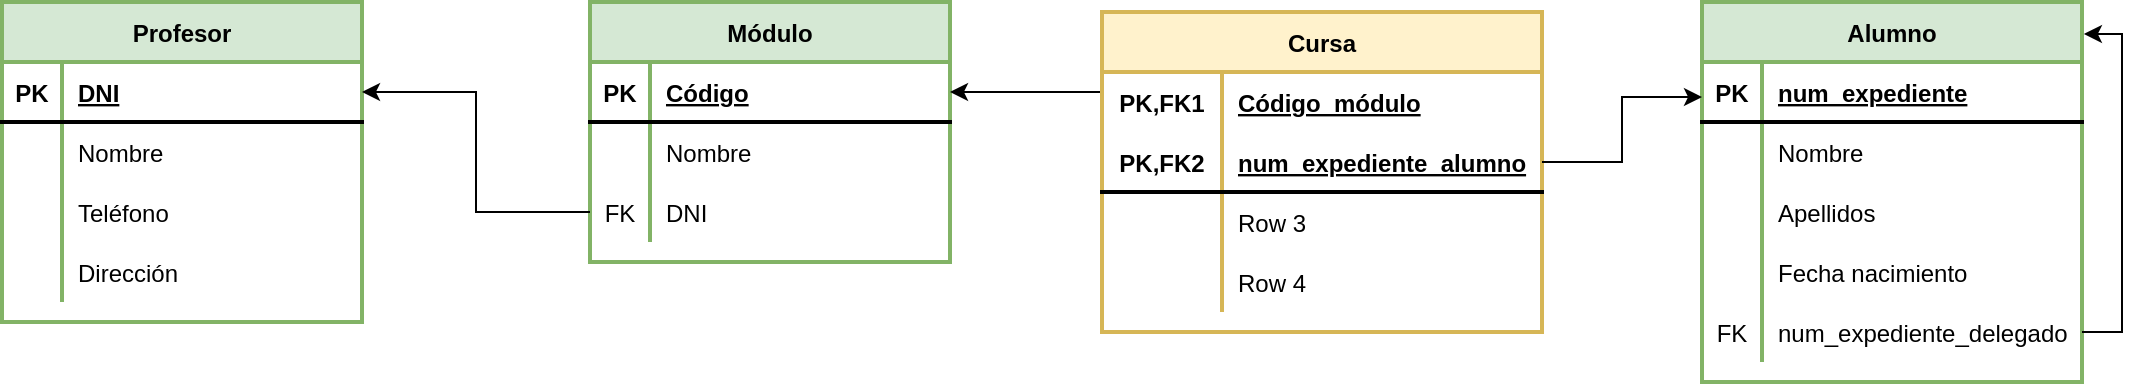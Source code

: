 <mxfile version="20.5.1" type="github">
  <diagram id="XY6SGooclHtHGIAG2j42" name="Página-1">
    <mxGraphModel dx="1422" dy="727" grid="1" gridSize="10" guides="1" tooltips="1" connect="1" arrows="1" fold="1" page="1" pageScale="1" pageWidth="827" pageHeight="1169" math="0" shadow="0">
      <root>
        <mxCell id="0" />
        <mxCell id="1" parent="0" />
        <mxCell id="VIJ7RI37V14eJGJ-_XWk-1" value="Módulo" style="shape=table;startSize=30;container=1;collapsible=1;childLayout=tableLayout;fixedRows=1;rowLines=0;fontStyle=1;align=center;resizeLast=1;strokeWidth=2;fillColor=#d5e8d4;strokeColor=#82b366;" vertex="1" parent="1">
          <mxGeometry x="324" y="140" width="180" height="130" as="geometry" />
        </mxCell>
        <mxCell id="VIJ7RI37V14eJGJ-_XWk-2" value="" style="shape=tableRow;horizontal=0;startSize=0;swimlaneHead=0;swimlaneBody=0;fillColor=none;collapsible=0;dropTarget=0;points=[[0,0.5],[1,0.5]];portConstraint=eastwest;top=0;left=0;right=0;bottom=1;strokeWidth=2;" vertex="1" parent="VIJ7RI37V14eJGJ-_XWk-1">
          <mxGeometry y="30" width="180" height="30" as="geometry" />
        </mxCell>
        <mxCell id="VIJ7RI37V14eJGJ-_XWk-3" value="PK" style="shape=partialRectangle;connectable=0;fillColor=none;top=0;left=0;bottom=0;right=0;fontStyle=1;overflow=hidden;strokeWidth=2;" vertex="1" parent="VIJ7RI37V14eJGJ-_XWk-2">
          <mxGeometry width="30" height="30" as="geometry">
            <mxRectangle width="30" height="30" as="alternateBounds" />
          </mxGeometry>
        </mxCell>
        <mxCell id="VIJ7RI37V14eJGJ-_XWk-4" value="Código" style="shape=partialRectangle;connectable=0;fillColor=none;top=0;left=0;bottom=0;right=0;align=left;spacingLeft=6;fontStyle=5;overflow=hidden;strokeWidth=2;" vertex="1" parent="VIJ7RI37V14eJGJ-_XWk-2">
          <mxGeometry x="30" width="150" height="30" as="geometry">
            <mxRectangle width="150" height="30" as="alternateBounds" />
          </mxGeometry>
        </mxCell>
        <mxCell id="VIJ7RI37V14eJGJ-_XWk-5" value="" style="shape=tableRow;horizontal=0;startSize=0;swimlaneHead=0;swimlaneBody=0;fillColor=none;collapsible=0;dropTarget=0;points=[[0,0.5],[1,0.5]];portConstraint=eastwest;top=0;left=0;right=0;bottom=0;strokeWidth=2;" vertex="1" parent="VIJ7RI37V14eJGJ-_XWk-1">
          <mxGeometry y="60" width="180" height="30" as="geometry" />
        </mxCell>
        <mxCell id="VIJ7RI37V14eJGJ-_XWk-6" value="" style="shape=partialRectangle;connectable=0;fillColor=none;top=0;left=0;bottom=0;right=0;editable=1;overflow=hidden;strokeWidth=2;" vertex="1" parent="VIJ7RI37V14eJGJ-_XWk-5">
          <mxGeometry width="30" height="30" as="geometry">
            <mxRectangle width="30" height="30" as="alternateBounds" />
          </mxGeometry>
        </mxCell>
        <mxCell id="VIJ7RI37V14eJGJ-_XWk-7" value="Nombre" style="shape=partialRectangle;connectable=0;fillColor=none;top=0;left=0;bottom=0;right=0;align=left;spacingLeft=6;overflow=hidden;strokeWidth=2;" vertex="1" parent="VIJ7RI37V14eJGJ-_XWk-5">
          <mxGeometry x="30" width="150" height="30" as="geometry">
            <mxRectangle width="150" height="30" as="alternateBounds" />
          </mxGeometry>
        </mxCell>
        <mxCell id="VIJ7RI37V14eJGJ-_XWk-27" value="" style="shape=tableRow;horizontal=0;startSize=0;swimlaneHead=0;swimlaneBody=0;fillColor=none;collapsible=0;dropTarget=0;points=[[0,0.5],[1,0.5]];portConstraint=eastwest;top=0;left=0;right=0;bottom=0;strokeWidth=2;" vertex="1" parent="VIJ7RI37V14eJGJ-_XWk-1">
          <mxGeometry y="90" width="180" height="30" as="geometry" />
        </mxCell>
        <mxCell id="VIJ7RI37V14eJGJ-_XWk-28" value="FK" style="shape=partialRectangle;connectable=0;fillColor=none;top=0;left=0;bottom=0;right=0;fontStyle=0;overflow=hidden;strokeWidth=2;" vertex="1" parent="VIJ7RI37V14eJGJ-_XWk-27">
          <mxGeometry width="30" height="30" as="geometry">
            <mxRectangle width="30" height="30" as="alternateBounds" />
          </mxGeometry>
        </mxCell>
        <mxCell id="VIJ7RI37V14eJGJ-_XWk-29" value="DNI" style="shape=partialRectangle;connectable=0;fillColor=none;top=0;left=0;bottom=0;right=0;align=left;spacingLeft=6;fontStyle=0;overflow=hidden;strokeWidth=2;" vertex="1" parent="VIJ7RI37V14eJGJ-_XWk-27">
          <mxGeometry x="30" width="150" height="30" as="geometry">
            <mxRectangle width="150" height="30" as="alternateBounds" />
          </mxGeometry>
        </mxCell>
        <mxCell id="VIJ7RI37V14eJGJ-_XWk-14" value="Profesor" style="shape=table;startSize=30;container=1;collapsible=1;childLayout=tableLayout;fixedRows=1;rowLines=0;fontStyle=1;align=center;resizeLast=1;strokeWidth=2;fillColor=#d5e8d4;strokeColor=#82b366;" vertex="1" parent="1">
          <mxGeometry x="30" y="140" width="180" height="160" as="geometry" />
        </mxCell>
        <mxCell id="VIJ7RI37V14eJGJ-_XWk-15" value="" style="shape=tableRow;horizontal=0;startSize=0;swimlaneHead=0;swimlaneBody=0;fillColor=none;collapsible=0;dropTarget=0;points=[[0,0.5],[1,0.5]];portConstraint=eastwest;top=0;left=0;right=0;bottom=1;strokeWidth=2;" vertex="1" parent="VIJ7RI37V14eJGJ-_XWk-14">
          <mxGeometry y="30" width="180" height="30" as="geometry" />
        </mxCell>
        <mxCell id="VIJ7RI37V14eJGJ-_XWk-16" value="PK" style="shape=partialRectangle;connectable=0;fillColor=none;top=0;left=0;bottom=0;right=0;fontStyle=1;overflow=hidden;strokeWidth=2;" vertex="1" parent="VIJ7RI37V14eJGJ-_XWk-15">
          <mxGeometry width="30" height="30" as="geometry">
            <mxRectangle width="30" height="30" as="alternateBounds" />
          </mxGeometry>
        </mxCell>
        <mxCell id="VIJ7RI37V14eJGJ-_XWk-17" value="DNI" style="shape=partialRectangle;connectable=0;fillColor=none;top=0;left=0;bottom=0;right=0;align=left;spacingLeft=6;fontStyle=5;overflow=hidden;strokeWidth=2;" vertex="1" parent="VIJ7RI37V14eJGJ-_XWk-15">
          <mxGeometry x="30" width="150" height="30" as="geometry">
            <mxRectangle width="150" height="30" as="alternateBounds" />
          </mxGeometry>
        </mxCell>
        <mxCell id="VIJ7RI37V14eJGJ-_XWk-18" value="" style="shape=tableRow;horizontal=0;startSize=0;swimlaneHead=0;swimlaneBody=0;fillColor=none;collapsible=0;dropTarget=0;points=[[0,0.5],[1,0.5]];portConstraint=eastwest;top=0;left=0;right=0;bottom=0;strokeWidth=2;" vertex="1" parent="VIJ7RI37V14eJGJ-_XWk-14">
          <mxGeometry y="60" width="180" height="30" as="geometry" />
        </mxCell>
        <mxCell id="VIJ7RI37V14eJGJ-_XWk-19" value="" style="shape=partialRectangle;connectable=0;fillColor=none;top=0;left=0;bottom=0;right=0;editable=1;overflow=hidden;strokeWidth=2;" vertex="1" parent="VIJ7RI37V14eJGJ-_XWk-18">
          <mxGeometry width="30" height="30" as="geometry">
            <mxRectangle width="30" height="30" as="alternateBounds" />
          </mxGeometry>
        </mxCell>
        <mxCell id="VIJ7RI37V14eJGJ-_XWk-20" value="Nombre" style="shape=partialRectangle;connectable=0;fillColor=none;top=0;left=0;bottom=0;right=0;align=left;spacingLeft=6;overflow=hidden;strokeWidth=2;" vertex="1" parent="VIJ7RI37V14eJGJ-_XWk-18">
          <mxGeometry x="30" width="150" height="30" as="geometry">
            <mxRectangle width="150" height="30" as="alternateBounds" />
          </mxGeometry>
        </mxCell>
        <mxCell id="VIJ7RI37V14eJGJ-_XWk-21" value="" style="shape=tableRow;horizontal=0;startSize=0;swimlaneHead=0;swimlaneBody=0;fillColor=none;collapsible=0;dropTarget=0;points=[[0,0.5],[1,0.5]];portConstraint=eastwest;top=0;left=0;right=0;bottom=0;strokeWidth=2;" vertex="1" parent="VIJ7RI37V14eJGJ-_XWk-14">
          <mxGeometry y="90" width="180" height="30" as="geometry" />
        </mxCell>
        <mxCell id="VIJ7RI37V14eJGJ-_XWk-22" value="" style="shape=partialRectangle;connectable=0;fillColor=none;top=0;left=0;bottom=0;right=0;editable=1;overflow=hidden;strokeWidth=2;" vertex="1" parent="VIJ7RI37V14eJGJ-_XWk-21">
          <mxGeometry width="30" height="30" as="geometry">
            <mxRectangle width="30" height="30" as="alternateBounds" />
          </mxGeometry>
        </mxCell>
        <mxCell id="VIJ7RI37V14eJGJ-_XWk-23" value="Teléfono" style="shape=partialRectangle;connectable=0;fillColor=none;top=0;left=0;bottom=0;right=0;align=left;spacingLeft=6;overflow=hidden;strokeWidth=2;" vertex="1" parent="VIJ7RI37V14eJGJ-_XWk-21">
          <mxGeometry x="30" width="150" height="30" as="geometry">
            <mxRectangle width="150" height="30" as="alternateBounds" />
          </mxGeometry>
        </mxCell>
        <mxCell id="VIJ7RI37V14eJGJ-_XWk-24" value="" style="shape=tableRow;horizontal=0;startSize=0;swimlaneHead=0;swimlaneBody=0;fillColor=none;collapsible=0;dropTarget=0;points=[[0,0.5],[1,0.5]];portConstraint=eastwest;top=0;left=0;right=0;bottom=0;strokeWidth=2;" vertex="1" parent="VIJ7RI37V14eJGJ-_XWk-14">
          <mxGeometry y="120" width="180" height="30" as="geometry" />
        </mxCell>
        <mxCell id="VIJ7RI37V14eJGJ-_XWk-25" value="" style="shape=partialRectangle;connectable=0;fillColor=none;top=0;left=0;bottom=0;right=0;editable=1;overflow=hidden;strokeWidth=2;" vertex="1" parent="VIJ7RI37V14eJGJ-_XWk-24">
          <mxGeometry width="30" height="30" as="geometry">
            <mxRectangle width="30" height="30" as="alternateBounds" />
          </mxGeometry>
        </mxCell>
        <mxCell id="VIJ7RI37V14eJGJ-_XWk-26" value="Dirección" style="shape=partialRectangle;connectable=0;fillColor=none;top=0;left=0;bottom=0;right=0;align=left;spacingLeft=6;overflow=hidden;strokeWidth=2;" vertex="1" parent="VIJ7RI37V14eJGJ-_XWk-24">
          <mxGeometry x="30" width="150" height="30" as="geometry">
            <mxRectangle width="150" height="30" as="alternateBounds" />
          </mxGeometry>
        </mxCell>
        <mxCell id="VIJ7RI37V14eJGJ-_XWk-30" style="edgeStyle=orthogonalEdgeStyle;rounded=0;orthogonalLoop=1;jettySize=auto;html=1;exitX=0;exitY=0.5;exitDx=0;exitDy=0;entryX=1;entryY=0.5;entryDx=0;entryDy=0;" edge="1" parent="1" source="VIJ7RI37V14eJGJ-_XWk-27" target="VIJ7RI37V14eJGJ-_XWk-15">
          <mxGeometry relative="1" as="geometry" />
        </mxCell>
        <mxCell id="VIJ7RI37V14eJGJ-_XWk-60" style="edgeStyle=orthogonalEdgeStyle;rounded=0;orthogonalLoop=1;jettySize=auto;html=1;exitX=0;exitY=0.25;exitDx=0;exitDy=0;entryX=1;entryY=0.5;entryDx=0;entryDy=0;" edge="1" parent="1" source="VIJ7RI37V14eJGJ-_XWk-31" target="VIJ7RI37V14eJGJ-_XWk-2">
          <mxGeometry relative="1" as="geometry" />
        </mxCell>
        <mxCell id="VIJ7RI37V14eJGJ-_XWk-31" value="Cursa" style="shape=table;startSize=30;container=1;collapsible=1;childLayout=tableLayout;fixedRows=1;rowLines=0;fontStyle=1;align=center;resizeLast=1;strokeWidth=2;fillColor=#fff2cc;strokeColor=#d6b656;" vertex="1" parent="1">
          <mxGeometry x="580" y="145" width="220" height="160" as="geometry" />
        </mxCell>
        <mxCell id="VIJ7RI37V14eJGJ-_XWk-32" value="" style="shape=tableRow;horizontal=0;startSize=0;swimlaneHead=0;swimlaneBody=0;fillColor=none;collapsible=0;dropTarget=0;points=[[0,0.5],[1,0.5]];portConstraint=eastwest;top=0;left=0;right=0;bottom=0;strokeWidth=2;" vertex="1" parent="VIJ7RI37V14eJGJ-_XWk-31">
          <mxGeometry y="30" width="220" height="30" as="geometry" />
        </mxCell>
        <mxCell id="VIJ7RI37V14eJGJ-_XWk-33" value="PK,FK1" style="shape=partialRectangle;connectable=0;fillColor=none;top=0;left=0;bottom=0;right=0;fontStyle=1;overflow=hidden;strokeWidth=2;" vertex="1" parent="VIJ7RI37V14eJGJ-_XWk-32">
          <mxGeometry width="60" height="30" as="geometry">
            <mxRectangle width="60" height="30" as="alternateBounds" />
          </mxGeometry>
        </mxCell>
        <mxCell id="VIJ7RI37V14eJGJ-_XWk-34" value="Código_módulo" style="shape=partialRectangle;connectable=0;fillColor=none;top=0;left=0;bottom=0;right=0;align=left;spacingLeft=6;fontStyle=5;overflow=hidden;strokeWidth=2;" vertex="1" parent="VIJ7RI37V14eJGJ-_XWk-32">
          <mxGeometry x="60" width="160" height="30" as="geometry">
            <mxRectangle width="160" height="30" as="alternateBounds" />
          </mxGeometry>
        </mxCell>
        <mxCell id="VIJ7RI37V14eJGJ-_XWk-35" value="" style="shape=tableRow;horizontal=0;startSize=0;swimlaneHead=0;swimlaneBody=0;fillColor=none;collapsible=0;dropTarget=0;points=[[0,0.5],[1,0.5]];portConstraint=eastwest;top=0;left=0;right=0;bottom=1;strokeWidth=2;" vertex="1" parent="VIJ7RI37V14eJGJ-_XWk-31">
          <mxGeometry y="60" width="220" height="30" as="geometry" />
        </mxCell>
        <mxCell id="VIJ7RI37V14eJGJ-_XWk-36" value="PK,FK2" style="shape=partialRectangle;connectable=0;fillColor=none;top=0;left=0;bottom=0;right=0;fontStyle=1;overflow=hidden;strokeWidth=2;" vertex="1" parent="VIJ7RI37V14eJGJ-_XWk-35">
          <mxGeometry width="60" height="30" as="geometry">
            <mxRectangle width="60" height="30" as="alternateBounds" />
          </mxGeometry>
        </mxCell>
        <mxCell id="VIJ7RI37V14eJGJ-_XWk-37" value="num_expediente_alumno" style="shape=partialRectangle;connectable=0;fillColor=none;top=0;left=0;bottom=0;right=0;align=left;spacingLeft=6;fontStyle=5;overflow=hidden;strokeWidth=2;" vertex="1" parent="VIJ7RI37V14eJGJ-_XWk-35">
          <mxGeometry x="60" width="160" height="30" as="geometry">
            <mxRectangle width="160" height="30" as="alternateBounds" />
          </mxGeometry>
        </mxCell>
        <mxCell id="VIJ7RI37V14eJGJ-_XWk-38" value="" style="shape=tableRow;horizontal=0;startSize=0;swimlaneHead=0;swimlaneBody=0;fillColor=none;collapsible=0;dropTarget=0;points=[[0,0.5],[1,0.5]];portConstraint=eastwest;top=0;left=0;right=0;bottom=0;strokeWidth=2;" vertex="1" parent="VIJ7RI37V14eJGJ-_XWk-31">
          <mxGeometry y="90" width="220" height="30" as="geometry" />
        </mxCell>
        <mxCell id="VIJ7RI37V14eJGJ-_XWk-39" value="" style="shape=partialRectangle;connectable=0;fillColor=none;top=0;left=0;bottom=0;right=0;editable=1;overflow=hidden;strokeWidth=2;" vertex="1" parent="VIJ7RI37V14eJGJ-_XWk-38">
          <mxGeometry width="60" height="30" as="geometry">
            <mxRectangle width="60" height="30" as="alternateBounds" />
          </mxGeometry>
        </mxCell>
        <mxCell id="VIJ7RI37V14eJGJ-_XWk-40" value="Row 3" style="shape=partialRectangle;connectable=0;fillColor=none;top=0;left=0;bottom=0;right=0;align=left;spacingLeft=6;overflow=hidden;strokeWidth=2;" vertex="1" parent="VIJ7RI37V14eJGJ-_XWk-38">
          <mxGeometry x="60" width="160" height="30" as="geometry">
            <mxRectangle width="160" height="30" as="alternateBounds" />
          </mxGeometry>
        </mxCell>
        <mxCell id="VIJ7RI37V14eJGJ-_XWk-41" value="" style="shape=tableRow;horizontal=0;startSize=0;swimlaneHead=0;swimlaneBody=0;fillColor=none;collapsible=0;dropTarget=0;points=[[0,0.5],[1,0.5]];portConstraint=eastwest;top=0;left=0;right=0;bottom=0;strokeWidth=2;" vertex="1" parent="VIJ7RI37V14eJGJ-_XWk-31">
          <mxGeometry y="120" width="220" height="30" as="geometry" />
        </mxCell>
        <mxCell id="VIJ7RI37V14eJGJ-_XWk-42" value="" style="shape=partialRectangle;connectable=0;fillColor=none;top=0;left=0;bottom=0;right=0;editable=1;overflow=hidden;strokeWidth=2;" vertex="1" parent="VIJ7RI37V14eJGJ-_XWk-41">
          <mxGeometry width="60" height="30" as="geometry">
            <mxRectangle width="60" height="30" as="alternateBounds" />
          </mxGeometry>
        </mxCell>
        <mxCell id="VIJ7RI37V14eJGJ-_XWk-43" value="Row 4" style="shape=partialRectangle;connectable=0;fillColor=none;top=0;left=0;bottom=0;right=0;align=left;spacingLeft=6;overflow=hidden;strokeWidth=2;" vertex="1" parent="VIJ7RI37V14eJGJ-_XWk-41">
          <mxGeometry x="60" width="160" height="30" as="geometry">
            <mxRectangle width="160" height="30" as="alternateBounds" />
          </mxGeometry>
        </mxCell>
        <mxCell id="VIJ7RI37V14eJGJ-_XWk-44" value="Alumno" style="shape=table;startSize=30;container=1;collapsible=1;childLayout=tableLayout;fixedRows=1;rowLines=0;fontStyle=1;align=center;resizeLast=1;strokeWidth=2;fillColor=#d5e8d4;strokeColor=#82b366;" vertex="1" parent="1">
          <mxGeometry x="880" y="140" width="190" height="190" as="geometry" />
        </mxCell>
        <mxCell id="VIJ7RI37V14eJGJ-_XWk-45" value="" style="shape=tableRow;horizontal=0;startSize=0;swimlaneHead=0;swimlaneBody=0;fillColor=none;collapsible=0;dropTarget=0;points=[[0,0.5],[1,0.5]];portConstraint=eastwest;top=0;left=0;right=0;bottom=1;strokeWidth=2;" vertex="1" parent="VIJ7RI37V14eJGJ-_XWk-44">
          <mxGeometry y="30" width="190" height="30" as="geometry" />
        </mxCell>
        <mxCell id="VIJ7RI37V14eJGJ-_XWk-46" value="PK" style="shape=partialRectangle;connectable=0;fillColor=none;top=0;left=0;bottom=0;right=0;fontStyle=1;overflow=hidden;strokeWidth=2;" vertex="1" parent="VIJ7RI37V14eJGJ-_XWk-45">
          <mxGeometry width="30" height="30" as="geometry">
            <mxRectangle width="30" height="30" as="alternateBounds" />
          </mxGeometry>
        </mxCell>
        <mxCell id="VIJ7RI37V14eJGJ-_XWk-47" value="num_expediente" style="shape=partialRectangle;connectable=0;fillColor=none;top=0;left=0;bottom=0;right=0;align=left;spacingLeft=6;fontStyle=5;overflow=hidden;strokeWidth=2;" vertex="1" parent="VIJ7RI37V14eJGJ-_XWk-45">
          <mxGeometry x="30" width="160" height="30" as="geometry">
            <mxRectangle width="160" height="30" as="alternateBounds" />
          </mxGeometry>
        </mxCell>
        <mxCell id="VIJ7RI37V14eJGJ-_XWk-48" value="" style="shape=tableRow;horizontal=0;startSize=0;swimlaneHead=0;swimlaneBody=0;fillColor=none;collapsible=0;dropTarget=0;points=[[0,0.5],[1,0.5]];portConstraint=eastwest;top=0;left=0;right=0;bottom=0;strokeWidth=2;" vertex="1" parent="VIJ7RI37V14eJGJ-_XWk-44">
          <mxGeometry y="60" width="190" height="30" as="geometry" />
        </mxCell>
        <mxCell id="VIJ7RI37V14eJGJ-_XWk-49" value="" style="shape=partialRectangle;connectable=0;fillColor=none;top=0;left=0;bottom=0;right=0;editable=1;overflow=hidden;strokeWidth=2;" vertex="1" parent="VIJ7RI37V14eJGJ-_XWk-48">
          <mxGeometry width="30" height="30" as="geometry">
            <mxRectangle width="30" height="30" as="alternateBounds" />
          </mxGeometry>
        </mxCell>
        <mxCell id="VIJ7RI37V14eJGJ-_XWk-50" value="Nombre" style="shape=partialRectangle;connectable=0;fillColor=none;top=0;left=0;bottom=0;right=0;align=left;spacingLeft=6;overflow=hidden;strokeWidth=2;" vertex="1" parent="VIJ7RI37V14eJGJ-_XWk-48">
          <mxGeometry x="30" width="160" height="30" as="geometry">
            <mxRectangle width="160" height="30" as="alternateBounds" />
          </mxGeometry>
        </mxCell>
        <mxCell id="VIJ7RI37V14eJGJ-_XWk-51" value="" style="shape=tableRow;horizontal=0;startSize=0;swimlaneHead=0;swimlaneBody=0;fillColor=none;collapsible=0;dropTarget=0;points=[[0,0.5],[1,0.5]];portConstraint=eastwest;top=0;left=0;right=0;bottom=0;strokeWidth=2;" vertex="1" parent="VIJ7RI37V14eJGJ-_XWk-44">
          <mxGeometry y="90" width="190" height="30" as="geometry" />
        </mxCell>
        <mxCell id="VIJ7RI37V14eJGJ-_XWk-52" value="" style="shape=partialRectangle;connectable=0;fillColor=none;top=0;left=0;bottom=0;right=0;editable=1;overflow=hidden;strokeWidth=2;" vertex="1" parent="VIJ7RI37V14eJGJ-_XWk-51">
          <mxGeometry width="30" height="30" as="geometry">
            <mxRectangle width="30" height="30" as="alternateBounds" />
          </mxGeometry>
        </mxCell>
        <mxCell id="VIJ7RI37V14eJGJ-_XWk-53" value="Apellidos" style="shape=partialRectangle;connectable=0;fillColor=none;top=0;left=0;bottom=0;right=0;align=left;spacingLeft=6;overflow=hidden;strokeWidth=2;" vertex="1" parent="VIJ7RI37V14eJGJ-_XWk-51">
          <mxGeometry x="30" width="160" height="30" as="geometry">
            <mxRectangle width="160" height="30" as="alternateBounds" />
          </mxGeometry>
        </mxCell>
        <mxCell id="VIJ7RI37V14eJGJ-_XWk-54" value="" style="shape=tableRow;horizontal=0;startSize=0;swimlaneHead=0;swimlaneBody=0;fillColor=none;collapsible=0;dropTarget=0;points=[[0,0.5],[1,0.5]];portConstraint=eastwest;top=0;left=0;right=0;bottom=0;strokeWidth=2;" vertex="1" parent="VIJ7RI37V14eJGJ-_XWk-44">
          <mxGeometry y="120" width="190" height="30" as="geometry" />
        </mxCell>
        <mxCell id="VIJ7RI37V14eJGJ-_XWk-55" value="" style="shape=partialRectangle;connectable=0;fillColor=none;top=0;left=0;bottom=0;right=0;editable=1;overflow=hidden;strokeWidth=2;" vertex="1" parent="VIJ7RI37V14eJGJ-_XWk-54">
          <mxGeometry width="30" height="30" as="geometry">
            <mxRectangle width="30" height="30" as="alternateBounds" />
          </mxGeometry>
        </mxCell>
        <mxCell id="VIJ7RI37V14eJGJ-_XWk-56" value="Fecha nacimiento" style="shape=partialRectangle;connectable=0;fillColor=none;top=0;left=0;bottom=0;right=0;align=left;spacingLeft=6;overflow=hidden;strokeWidth=2;" vertex="1" parent="VIJ7RI37V14eJGJ-_XWk-54">
          <mxGeometry x="30" width="160" height="30" as="geometry">
            <mxRectangle width="160" height="30" as="alternateBounds" />
          </mxGeometry>
        </mxCell>
        <mxCell id="VIJ7RI37V14eJGJ-_XWk-62" style="edgeStyle=orthogonalEdgeStyle;rounded=0;orthogonalLoop=1;jettySize=auto;html=1;exitX=1;exitY=0.5;exitDx=0;exitDy=0;entryX=1.005;entryY=0.084;entryDx=0;entryDy=0;entryPerimeter=0;" edge="1" parent="VIJ7RI37V14eJGJ-_XWk-44" source="VIJ7RI37V14eJGJ-_XWk-57" target="VIJ7RI37V14eJGJ-_XWk-44">
          <mxGeometry relative="1" as="geometry" />
        </mxCell>
        <mxCell id="VIJ7RI37V14eJGJ-_XWk-57" value="" style="shape=tableRow;horizontal=0;startSize=0;swimlaneHead=0;swimlaneBody=0;fillColor=none;collapsible=0;dropTarget=0;points=[[0,0.5],[1,0.5]];portConstraint=eastwest;top=0;left=0;right=0;bottom=0;strokeWidth=2;" vertex="1" parent="VIJ7RI37V14eJGJ-_XWk-44">
          <mxGeometry y="150" width="190" height="30" as="geometry" />
        </mxCell>
        <mxCell id="VIJ7RI37V14eJGJ-_XWk-58" value="FK" style="shape=partialRectangle;connectable=0;fillColor=none;top=0;left=0;bottom=0;right=0;fontStyle=0;overflow=hidden;strokeWidth=2;" vertex="1" parent="VIJ7RI37V14eJGJ-_XWk-57">
          <mxGeometry width="30" height="30" as="geometry">
            <mxRectangle width="30" height="30" as="alternateBounds" />
          </mxGeometry>
        </mxCell>
        <mxCell id="VIJ7RI37V14eJGJ-_XWk-59" value="num_expediente_delegado" style="shape=partialRectangle;connectable=0;fillColor=none;top=0;left=0;bottom=0;right=0;align=left;spacingLeft=6;fontStyle=0;overflow=hidden;strokeWidth=2;" vertex="1" parent="VIJ7RI37V14eJGJ-_XWk-57">
          <mxGeometry x="30" width="160" height="30" as="geometry">
            <mxRectangle width="160" height="30" as="alternateBounds" />
          </mxGeometry>
        </mxCell>
        <mxCell id="VIJ7RI37V14eJGJ-_XWk-61" style="edgeStyle=orthogonalEdgeStyle;rounded=0;orthogonalLoop=1;jettySize=auto;html=1;exitX=1;exitY=0.5;exitDx=0;exitDy=0;entryX=0;entryY=0.25;entryDx=0;entryDy=0;" edge="1" parent="1" source="VIJ7RI37V14eJGJ-_XWk-35" target="VIJ7RI37V14eJGJ-_XWk-44">
          <mxGeometry relative="1" as="geometry" />
        </mxCell>
      </root>
    </mxGraphModel>
  </diagram>
</mxfile>
